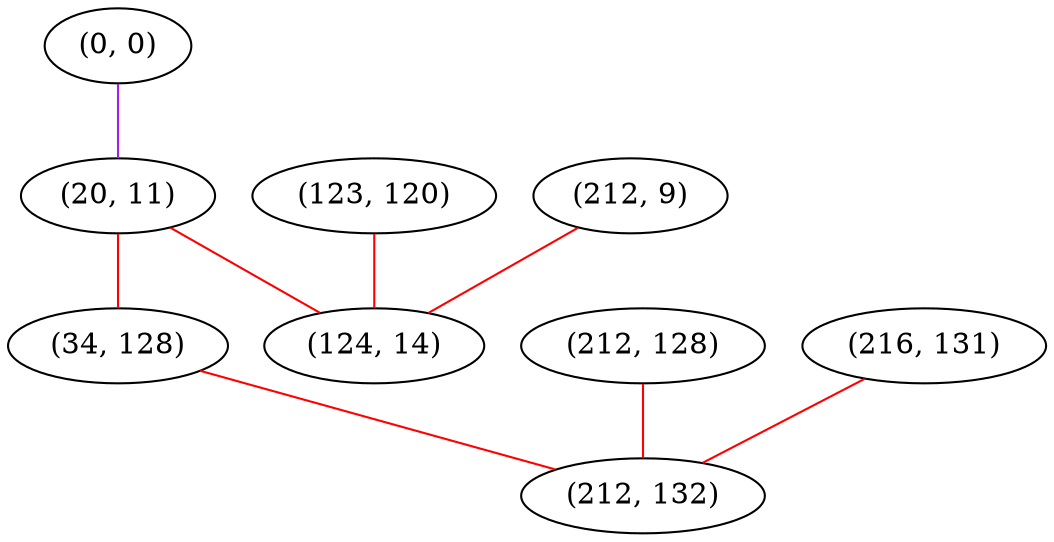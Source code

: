 graph "" {
"(0, 0)";
"(123, 120)";
"(20, 11)";
"(212, 128)";
"(34, 128)";
"(216, 131)";
"(212, 9)";
"(124, 14)";
"(212, 132)";
"(0, 0)" -- "(20, 11)"  [color=purple, key=0, weight=4];
"(123, 120)" -- "(124, 14)"  [color=red, key=0, weight=1];
"(20, 11)" -- "(34, 128)"  [color=red, key=0, weight=1];
"(20, 11)" -- "(124, 14)"  [color=red, key=0, weight=1];
"(212, 128)" -- "(212, 132)"  [color=red, key=0, weight=1];
"(34, 128)" -- "(212, 132)"  [color=red, key=0, weight=1];
"(216, 131)" -- "(212, 132)"  [color=red, key=0, weight=1];
"(212, 9)" -- "(124, 14)"  [color=red, key=0, weight=1];
}
